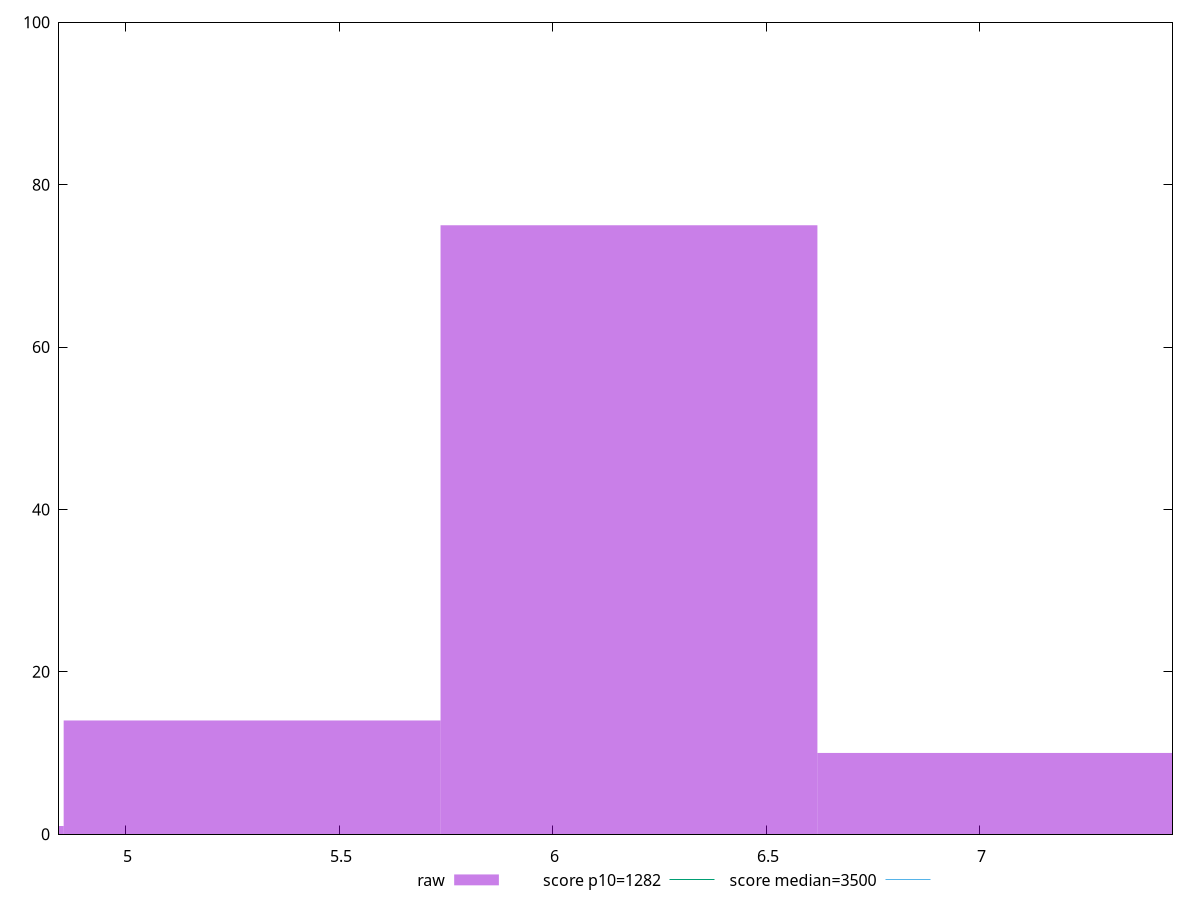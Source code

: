 reset

$raw <<EOF
6.178960798582361 75
7.061669484094127 10
5.2962521130705955 14
4.413543427558829 1
EOF

set key outside below
set boxwidth 0.8827086855117658
set xrange [4.844000000000001:7.452000000000001]
set yrange [0:100]
set style fill transparent solid 0.5 noborder

set parametric
set terminal svg size 640, 490 enhanced background rgb 'white'
set output "report_00007_2020-12-11T15:55:29.892Z/bootup-time/samples/empty/raw/histogram.svg"

plot $raw title "raw" with boxes, \
     1282,t title "score p10=1282", \
     3500,t title "score median=3500"

reset
